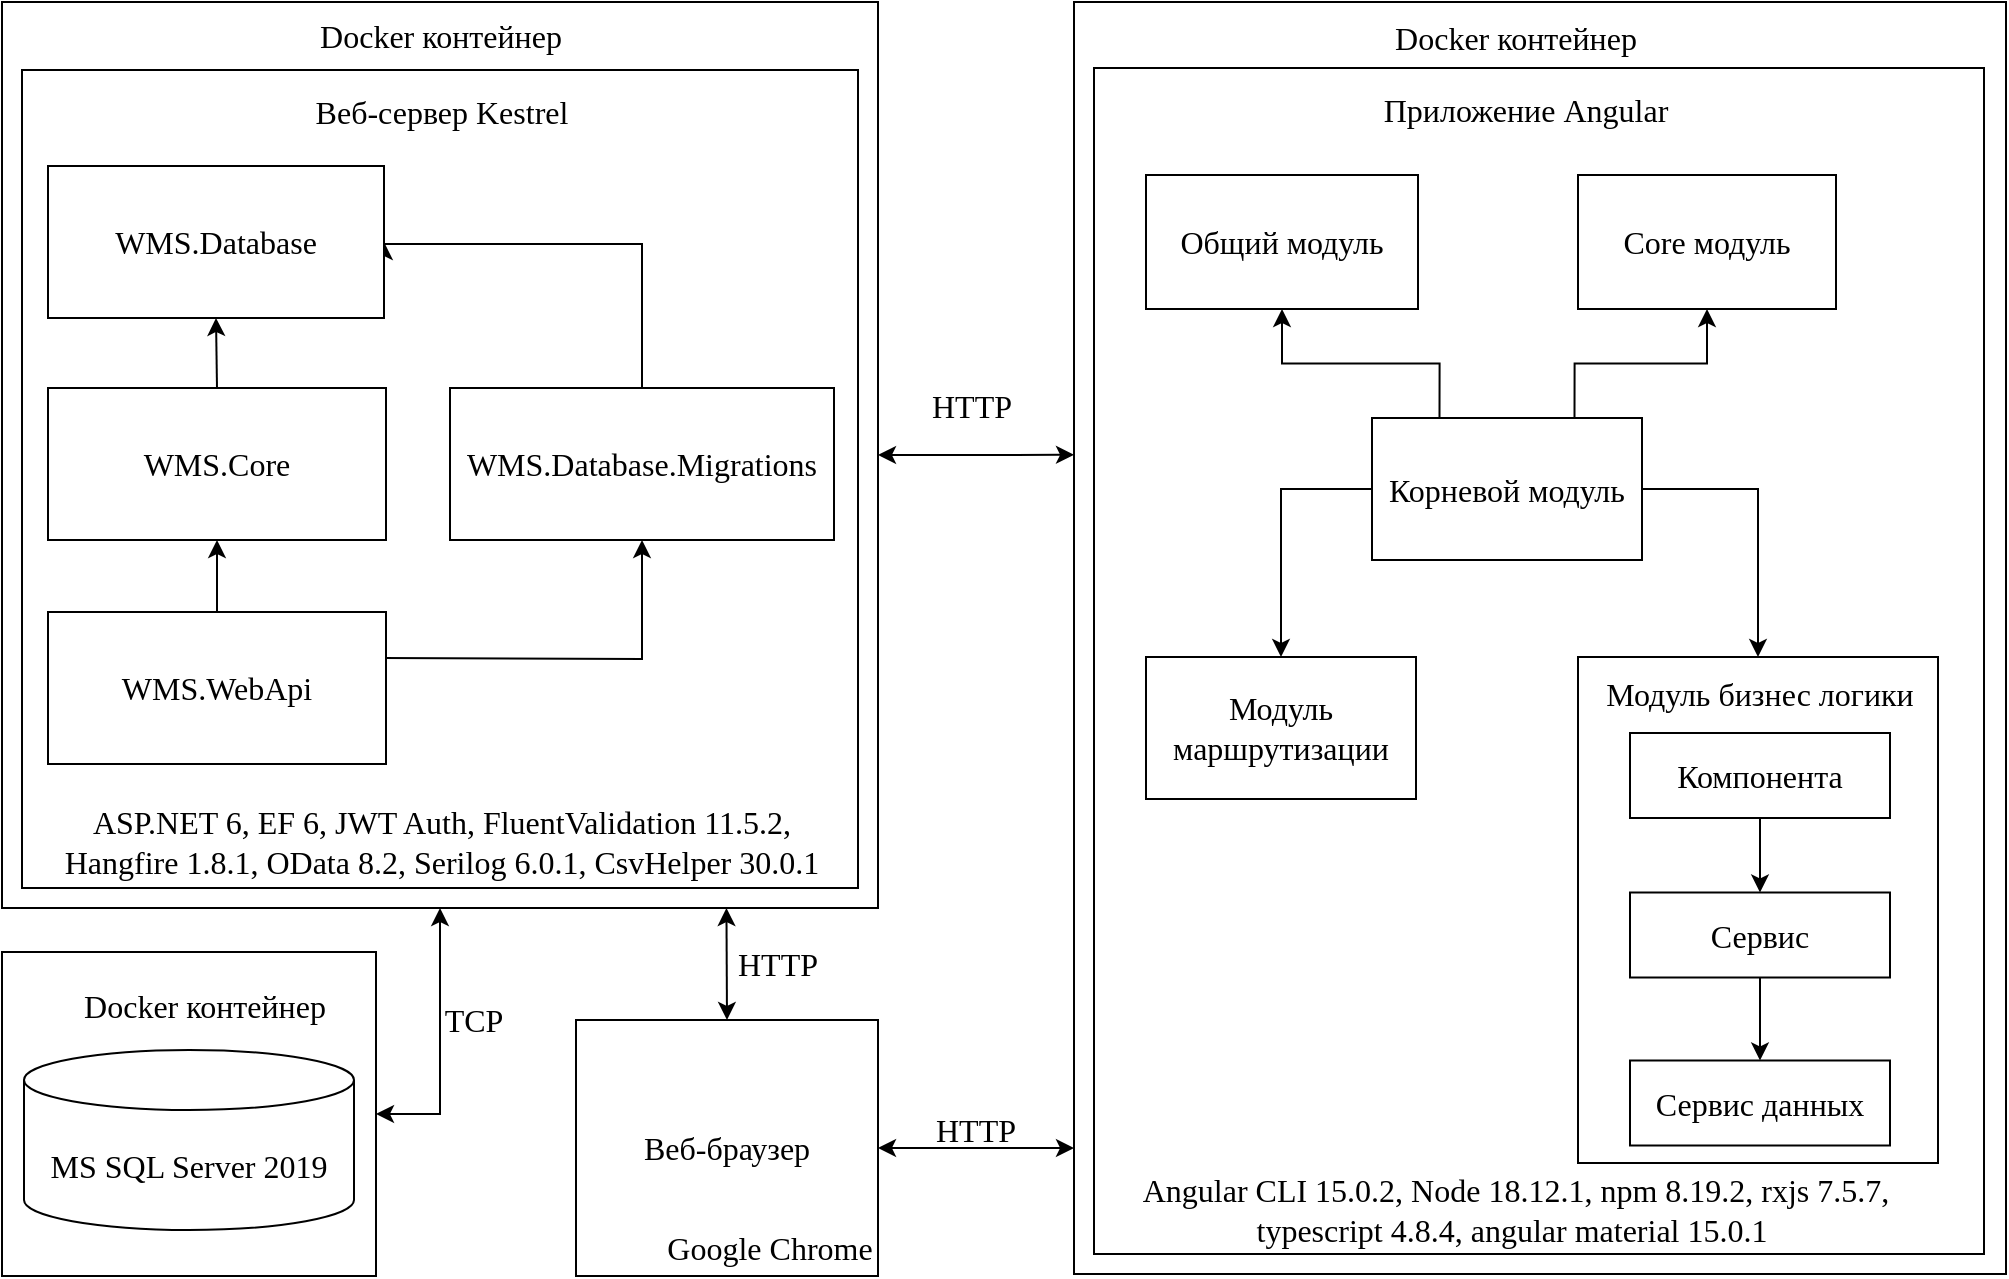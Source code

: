 <mxfile version="21.3.3" type="device">
  <diagram name="Страница 1" id="YgUfaKez4OH0CnSGYcgf">
    <mxGraphModel dx="1790" dy="983" grid="0" gridSize="10" guides="1" tooltips="1" connect="1" arrows="1" fold="1" page="1" pageScale="1" pageWidth="1654" pageHeight="1169" background="none" math="0" shadow="0">
      <root>
        <mxCell id="0" />
        <mxCell id="1" parent="0" />
        <mxCell id="64x0n7IiM4_NmmOd-yNO-16" value="" style="rounded=0;whiteSpace=wrap;html=1;" parent="1" vertex="1">
          <mxGeometry x="326" y="703" width="187" height="162" as="geometry" />
        </mxCell>
        <mxCell id="64x0n7IiM4_NmmOd-yNO-1" value="" style="rounded=0;whiteSpace=wrap;html=1;" parent="1" vertex="1">
          <mxGeometry x="326" y="228" width="438" height="453" as="geometry" />
        </mxCell>
        <mxCell id="64x0n7IiM4_NmmOd-yNO-2" value="" style="rounded=0;whiteSpace=wrap;html=1;" parent="1" vertex="1">
          <mxGeometry x="336" y="262" width="418" height="409" as="geometry" />
        </mxCell>
        <mxCell id="64x0n7IiM4_NmmOd-yNO-7" value="&lt;font face=&quot;Times New Roman&quot; style=&quot;font-size: 16px;&quot;&gt;MS SQL Server 2019&lt;/font&gt;" style="shape=cylinder3;whiteSpace=wrap;html=1;boundedLbl=1;backgroundOutline=1;size=15;" parent="1" vertex="1">
          <mxGeometry x="337" y="752" width="165" height="90" as="geometry" />
        </mxCell>
        <mxCell id="64x0n7IiM4_NmmOd-yNO-10" value="" style="endArrow=classic;html=1;rounded=0;entryX=0.5;entryY=1;entryDx=0;entryDy=0;exitX=0.5;exitY=0;exitDx=0;exitDy=0;" parent="1" source="cO95kbMEwtRn7BLUnHoI-26" target="cO95kbMEwtRn7BLUnHoI-25" edge="1">
          <mxGeometry width="50" height="50" relative="1" as="geometry">
            <mxPoint x="432.34" y="528" as="sourcePoint" />
            <mxPoint x="432.34" y="488" as="targetPoint" />
          </mxGeometry>
        </mxCell>
        <mxCell id="64x0n7IiM4_NmmOd-yNO-11" value="" style="endArrow=classic;html=1;rounded=0;exitX=1;exitY=0.5;exitDx=0;exitDy=0;edgeStyle=orthogonalEdgeStyle;entryX=0.5;entryY=1;entryDx=0;entryDy=0;" parent="1" target="cO95kbMEwtRn7BLUnHoI-24" edge="1">
          <mxGeometry width="50" height="50" relative="1" as="geometry">
            <mxPoint x="516" y="556" as="sourcePoint" />
            <mxPoint x="671" y="512" as="targetPoint" />
          </mxGeometry>
        </mxCell>
        <mxCell id="64x0n7IiM4_NmmOd-yNO-12" value="" style="endArrow=classic;html=1;rounded=0;entryX=1;entryY=0.5;entryDx=0;entryDy=0;exitX=0.5;exitY=0;exitDx=0;exitDy=0;edgeStyle=orthogonalEdgeStyle;" parent="1" source="cO95kbMEwtRn7BLUnHoI-24" target="cO95kbMEwtRn7BLUnHoI-21" edge="1">
          <mxGeometry width="50" height="50" relative="1" as="geometry">
            <mxPoint x="671" y="381" as="sourcePoint" />
            <mxPoint x="516" y="296" as="targetPoint" />
            <Array as="points">
              <mxPoint x="646" y="349" />
              <mxPoint x="517" y="349" />
            </Array>
          </mxGeometry>
        </mxCell>
        <mxCell id="64x0n7IiM4_NmmOd-yNO-13" value="&lt;font style=&quot;font-size: 16px;&quot;&gt;Веб-сервер Kestrel&lt;/font&gt;" style="text;html=1;strokeColor=none;fillColor=none;align=center;verticalAlign=middle;whiteSpace=wrap;rounded=0;fontFamily=Times New Roman;fontSize=16;" parent="1" vertex="1">
          <mxGeometry x="451" y="268" width="190" height="30" as="geometry" />
        </mxCell>
        <mxCell id="64x0n7IiM4_NmmOd-yNO-14" value="&lt;span style=&quot;font-size: 16px;&quot;&gt;&lt;font style=&quot;font-size: 16px;&quot;&gt;ASP.NET 6, EF 6, JWT Auth, FluentValidation 11.5.2, &lt;br style=&quot;font-size: 16px;&quot;&gt;Hangfire 1.8.1, OData 8.2, Serilog 6.0.1, CsvHelper 30.0.1&lt;/font&gt;&lt;/span&gt;" style="text;html=1;strokeColor=none;fillColor=none;align=center;verticalAlign=middle;whiteSpace=wrap;rounded=0;fontFamily=Times New Roman;fontSize=16;" parent="1" vertex="1">
          <mxGeometry x="346" y="633" width="400" height="30" as="geometry" />
        </mxCell>
        <mxCell id="64x0n7IiM4_NmmOd-yNO-15" value="&lt;font style=&quot;font-size: 16px;&quot;&gt;Docker контейнер&lt;/font&gt;" style="text;html=1;strokeColor=none;fillColor=none;align=center;verticalAlign=middle;whiteSpace=wrap;rounded=0;fontFamily=Times New Roman;fontSize=16;" parent="1" vertex="1">
          <mxGeometry x="478.5" y="231" width="133" height="28" as="geometry" />
        </mxCell>
        <mxCell id="64x0n7IiM4_NmmOd-yNO-17" value="&lt;font style=&quot;font-size: 16px;&quot;&gt;Docker контейнер&lt;/font&gt;" style="text;html=1;strokeColor=none;fillColor=none;align=center;verticalAlign=middle;whiteSpace=wrap;rounded=0;fontFamily=Times New Roman;fontSize=16;" parent="1" vertex="1">
          <mxGeometry x="358" y="715" width="138.5" height="30" as="geometry" />
        </mxCell>
        <mxCell id="64x0n7IiM4_NmmOd-yNO-19" value="&lt;font style=&quot;font-size: 16px;&quot;&gt;TCP&lt;/font&gt;" style="text;html=1;strokeColor=none;fillColor=none;align=center;verticalAlign=middle;whiteSpace=wrap;rounded=0;fontFamily=Times New Roman;fontSize=16;" parent="1" vertex="1">
          <mxGeometry x="540" y="722" width="44" height="30" as="geometry" />
        </mxCell>
        <mxCell id="64x0n7IiM4_NmmOd-yNO-20" value="" style="rounded=0;whiteSpace=wrap;html=1;" parent="1" vertex="1">
          <mxGeometry x="862" y="228" width="466" height="636" as="geometry" />
        </mxCell>
        <mxCell id="64x0n7IiM4_NmmOd-yNO-21" value="&lt;font style=&quot;font-size: 16px;&quot;&gt;Docker контейнер&lt;/font&gt;" style="text;html=1;strokeColor=none;fillColor=none;align=center;verticalAlign=middle;whiteSpace=wrap;rounded=0;fontSize=16;fontFamily=Times New Roman;" parent="1" vertex="1">
          <mxGeometry x="988" y="231" width="190" height="30" as="geometry" />
        </mxCell>
        <mxCell id="64x0n7IiM4_NmmOd-yNO-22" value="" style="rounded=0;whiteSpace=wrap;html=1;" parent="1" vertex="1">
          <mxGeometry x="872" y="261" width="445" height="593" as="geometry" />
        </mxCell>
        <mxCell id="64x0n7IiM4_NmmOd-yNO-23" value="&lt;font style=&quot;font-size: 16px;&quot;&gt;Приложение Angular&lt;/font&gt;" style="text;html=1;strokeColor=none;fillColor=none;align=center;verticalAlign=middle;whiteSpace=wrap;rounded=0;fontFamily=Times New Roman;fontSize=16;" parent="1" vertex="1">
          <mxGeometry x="993" y="267" width="190" height="30" as="geometry" />
        </mxCell>
        <mxCell id="64x0n7IiM4_NmmOd-yNO-28" value="" style="rounded=0;whiteSpace=wrap;html=1;" parent="1" vertex="1">
          <mxGeometry x="1114" y="555.5" width="180" height="253" as="geometry" />
        </mxCell>
        <mxCell id="64x0n7IiM4_NmmOd-yNO-29" value="" style="endArrow=classic;html=1;rounded=0;entryX=0.5;entryY=1;entryDx=0;entryDy=0;exitX=0.25;exitY=0;exitDx=0;exitDy=0;edgeStyle=orthogonalEdgeStyle;" parent="1" source="cO95kbMEwtRn7BLUnHoI-33" target="cO95kbMEwtRn7BLUnHoI-29" edge="1">
          <mxGeometry width="50" height="50" relative="1" as="geometry">
            <mxPoint x="934" y="503" as="sourcePoint" />
            <mxPoint x="914" y="418" as="targetPoint" />
          </mxGeometry>
        </mxCell>
        <mxCell id="64x0n7IiM4_NmmOd-yNO-30" value="" style="endArrow=classic;html=1;rounded=0;entryX=0.5;entryY=1;entryDx=0;entryDy=0;exitX=0.75;exitY=0;exitDx=0;exitDy=0;edgeStyle=orthogonalEdgeStyle;" parent="1" source="cO95kbMEwtRn7BLUnHoI-33" target="cO95kbMEwtRn7BLUnHoI-32" edge="1">
          <mxGeometry width="50" height="50" relative="1" as="geometry">
            <mxPoint x="1254.48" y="513.76" as="sourcePoint" />
            <mxPoint x="1284.48" y="428.76" as="targetPoint" />
          </mxGeometry>
        </mxCell>
        <mxCell id="64x0n7IiM4_NmmOd-yNO-31" value="" style="endArrow=classic;html=1;rounded=0;entryX=0.5;entryY=0;entryDx=0;entryDy=0;edgeStyle=orthogonalEdgeStyle;exitX=1;exitY=0.5;exitDx=0;exitDy=0;" parent="1" source="cO95kbMEwtRn7BLUnHoI-33" target="64x0n7IiM4_NmmOd-yNO-28" edge="1">
          <mxGeometry width="50" height="50" relative="1" as="geometry">
            <mxPoint x="1153" y="488" as="sourcePoint" />
            <mxPoint x="1237" y="304" as="targetPoint" />
          </mxGeometry>
        </mxCell>
        <mxCell id="64x0n7IiM4_NmmOd-yNO-32" value="" style="endArrow=classic;html=1;rounded=0;entryX=0.5;entryY=0;entryDx=0;entryDy=0;exitX=0;exitY=0.5;exitDx=0;exitDy=0;edgeStyle=orthogonalEdgeStyle;" parent="1" source="cO95kbMEwtRn7BLUnHoI-33" target="cO95kbMEwtRn7BLUnHoI-34" edge="1">
          <mxGeometry width="50" height="50" relative="1" as="geometry">
            <mxPoint x="988.5" y="464" as="sourcePoint" />
            <mxPoint x="921" y="519" as="targetPoint" />
          </mxGeometry>
        </mxCell>
        <mxCell id="64x0n7IiM4_NmmOd-yNO-34" value="&lt;font style=&quot;font-size: 16px;&quot;&gt;Сервис&lt;/font&gt;" style="rounded=0;whiteSpace=wrap;html=1;fontFamily=Times New Roman;fontSize=16;" parent="1" vertex="1">
          <mxGeometry x="1140" y="673.25" width="130" height="42.5" as="geometry" />
        </mxCell>
        <mxCell id="64x0n7IiM4_NmmOd-yNO-37" value="" style="endArrow=classic;html=1;rounded=0;exitX=0.5;exitY=1;exitDx=0;exitDy=0;edgeStyle=orthogonalEdgeStyle;entryX=0.5;entryY=0;entryDx=0;entryDy=0;" parent="1" source="Dw_NH2WDBEIp38I7gVZT-5" target="64x0n7IiM4_NmmOd-yNO-34" edge="1">
          <mxGeometry width="50" height="50" relative="1" as="geometry">
            <mxPoint x="1346" y="614.75" as="sourcePoint" />
            <mxPoint x="1277" y="614" as="targetPoint" />
          </mxGeometry>
        </mxCell>
        <mxCell id="64x0n7IiM4_NmmOd-yNO-38" value="" style="endArrow=classic;html=1;rounded=0;exitX=0.5;exitY=1;exitDx=0;exitDy=0;edgeStyle=orthogonalEdgeStyle;entryX=0.5;entryY=0;entryDx=0;entryDy=0;" parent="1" source="64x0n7IiM4_NmmOd-yNO-34" target="cO95kbMEwtRn7BLUnHoI-40" edge="1">
          <mxGeometry width="50" height="50" relative="1" as="geometry">
            <mxPoint x="1287" y="597" as="sourcePoint" />
            <mxPoint x="1277" y="707.75" as="targetPoint" />
          </mxGeometry>
        </mxCell>
        <mxCell id="64x0n7IiM4_NmmOd-yNO-40" value="&lt;span style=&quot;font-size: 16px;&quot;&gt;&lt;font style=&quot;font-size: 16px;&quot;&gt;Angular CLI 15.0.2, Node 18.12.1, npm 8.19.2, rxjs 7.5.7, &lt;br style=&quot;font-size: 16px;&quot;&gt;typescript 4.8.4, angular material 15.0.1&amp;nbsp;&lt;/font&gt;&lt;/span&gt;" style="text;html=1;strokeColor=none;fillColor=none;align=center;verticalAlign=middle;whiteSpace=wrap;rounded=0;fontFamily=Times New Roman;fontSize=16;" parent="1" vertex="1">
          <mxGeometry x="885" y="817" width="396" height="30" as="geometry" />
        </mxCell>
        <mxCell id="64x0n7IiM4_NmmOd-yNO-45" value="&lt;span style=&quot;font-size: 16px;&quot;&gt;&lt;font style=&quot;font-size: 16px;&quot;&gt;HTTP&lt;/font&gt;&lt;/span&gt;" style="text;html=1;strokeColor=none;fillColor=none;align=center;verticalAlign=middle;whiteSpace=wrap;rounded=0;fontSize=16;fontFamily=Times New Roman;" parent="1" vertex="1">
          <mxGeometry x="689" y="698" width="50" height="21" as="geometry" />
        </mxCell>
        <mxCell id="64x0n7IiM4_NmmOd-yNO-46" value="&lt;span style=&quot;font-size: 16px;&quot;&gt;&lt;font style=&quot;font-size: 16px;&quot;&gt;HTTP&lt;/font&gt;&lt;/span&gt;" style="text;html=1;strokeColor=none;fillColor=none;align=center;verticalAlign=middle;whiteSpace=wrap;rounded=0;fontFamily=Times New Roman;fontSize=16;" parent="1" vertex="1">
          <mxGeometry x="788" y="782" width="50" height="20" as="geometry" />
        </mxCell>
        <mxCell id="64x0n7IiM4_NmmOd-yNO-48" value="&lt;span style=&quot;font-size: 16px;&quot;&gt;&lt;font style=&quot;font-size: 16px;&quot;&gt;HTTP&lt;/font&gt;&lt;/span&gt;" style="text;html=1;strokeColor=none;fillColor=none;align=center;verticalAlign=middle;whiteSpace=wrap;rounded=0;fontSize=16;fontFamily=Times New Roman;" parent="1" vertex="1">
          <mxGeometry x="776" y="415" width="70" height="30" as="geometry" />
        </mxCell>
        <mxCell id="fWmRGBT9L08BWm6hRDDx-1" value="" style="endArrow=classic;startArrow=classic;html=1;rounded=0;exitX=1;exitY=0.5;exitDx=0;exitDy=0;entryX=0;entryY=0.356;entryDx=0;entryDy=0;entryPerimeter=0;" parent="1" source="64x0n7IiM4_NmmOd-yNO-1" target="64x0n7IiM4_NmmOd-yNO-20" edge="1">
          <mxGeometry width="50" height="50" relative="1" as="geometry">
            <mxPoint x="798" y="523" as="sourcePoint" />
            <mxPoint x="823" y="498" as="targetPoint" />
          </mxGeometry>
        </mxCell>
        <mxCell id="fWmRGBT9L08BWm6hRDDx-2" value="" style="endArrow=classic;startArrow=classic;html=1;rounded=0;exitX=1;exitY=0.5;exitDx=0;exitDy=0;entryX=0;entryY=0.901;entryDx=0;entryDy=0;entryPerimeter=0;" parent="1" source="cO95kbMEwtRn7BLUnHoI-36" target="64x0n7IiM4_NmmOd-yNO-20" edge="1">
          <mxGeometry width="50" height="50" relative="1" as="geometry">
            <mxPoint x="806" y="831" as="sourcePoint" />
            <mxPoint x="836" y="875" as="targetPoint" />
          </mxGeometry>
        </mxCell>
        <mxCell id="fWmRGBT9L08BWm6hRDDx-3" value="" style="endArrow=classic;startArrow=classic;html=1;rounded=0;exitX=0.827;exitY=1;exitDx=0;exitDy=0;entryX=0.5;entryY=0;entryDx=0;entryDy=0;exitPerimeter=0;" parent="1" source="64x0n7IiM4_NmmOd-yNO-1" target="cO95kbMEwtRn7BLUnHoI-36" edge="1">
          <mxGeometry width="50" height="50" relative="1" as="geometry">
            <mxPoint x="630" y="705" as="sourcePoint" />
            <mxPoint x="546" y="741" as="targetPoint" />
          </mxGeometry>
        </mxCell>
        <mxCell id="fWmRGBT9L08BWm6hRDDx-4" value="" style="endArrow=classic;startArrow=classic;html=1;rounded=0;exitX=1;exitY=0.5;exitDx=0;exitDy=0;entryX=0.5;entryY=1;entryDx=0;entryDy=0;edgeStyle=orthogonalEdgeStyle;" parent="1" source="64x0n7IiM4_NmmOd-yNO-16" target="64x0n7IiM4_NmmOd-yNO-1" edge="1">
          <mxGeometry width="50" height="50" relative="1" as="geometry">
            <mxPoint x="109" y="445" as="sourcePoint" />
            <mxPoint x="593" y="799" as="targetPoint" />
          </mxGeometry>
        </mxCell>
        <mxCell id="cO95kbMEwtRn7BLUnHoI-21" value="&lt;font style=&quot;font-size: 16px;&quot;&gt;WMS.Database&lt;/font&gt;" style="rounded=0;whiteSpace=wrap;html=1;fontFamily=Times New Roman;fontSize=16;" parent="1" vertex="1">
          <mxGeometry x="349" y="310" width="168" height="76" as="geometry" />
        </mxCell>
        <mxCell id="cO95kbMEwtRn7BLUnHoI-24" value="&lt;font style=&quot;font-size: 16px;&quot;&gt;WMS.Database.Migrations&lt;/font&gt;" style="rounded=0;whiteSpace=wrap;html=1;fontFamily=Times New Roman;fontSize=16;" parent="1" vertex="1">
          <mxGeometry x="550" y="421" width="192" height="76" as="geometry" />
        </mxCell>
        <mxCell id="cO95kbMEwtRn7BLUnHoI-25" value="&lt;font style=&quot;font-size: 16px;&quot;&gt;WMS.Core&lt;/font&gt;" style="rounded=0;whiteSpace=wrap;html=1;fontFamily=Times New Roman;fontSize=16;" parent="1" vertex="1">
          <mxGeometry x="349" y="421" width="169" height="76" as="geometry" />
        </mxCell>
        <mxCell id="cO95kbMEwtRn7BLUnHoI-26" value="&lt;font style=&quot;font-size: 16px;&quot;&gt;WMS.WebApi&lt;/font&gt;" style="rounded=0;whiteSpace=wrap;html=1;fontFamily=Times New Roman;fontSize=16;" parent="1" vertex="1">
          <mxGeometry x="349" y="533" width="169" height="76" as="geometry" />
        </mxCell>
        <mxCell id="cO95kbMEwtRn7BLUnHoI-29" value="&lt;font style=&quot;font-size: 16px;&quot;&gt;Общий модуль&lt;/font&gt;" style="rounded=0;whiteSpace=wrap;html=1;fontSize=16;fontFamily=Times New Roman;" parent="1" vertex="1">
          <mxGeometry x="898" y="314.5" width="136" height="67" as="geometry" />
        </mxCell>
        <mxCell id="cO95kbMEwtRn7BLUnHoI-32" value="&lt;span style=&quot;font-size: 16px;&quot;&gt;Core модуль&lt;/span&gt;" style="rounded=0;whiteSpace=wrap;html=1;fontSize=16;fontFamily=Times New Roman;" parent="1" vertex="1">
          <mxGeometry x="1114" y="314.5" width="129" height="67" as="geometry" />
        </mxCell>
        <mxCell id="cO95kbMEwtRn7BLUnHoI-33" value="&lt;font style=&quot;font-size: 16px;&quot;&gt;Корневой модуль&lt;/font&gt;" style="rounded=0;whiteSpace=wrap;html=1;fontFamily=Times New Roman;fontSize=16;" parent="1" vertex="1">
          <mxGeometry x="1011" y="436" width="135" height="71" as="geometry" />
        </mxCell>
        <mxCell id="cO95kbMEwtRn7BLUnHoI-34" value="&lt;font style=&quot;font-size: 16px;&quot;&gt;Модуль маршрутизации&lt;/font&gt;" style="rounded=0;whiteSpace=wrap;html=1;fontFamily=Times New Roman;fontSize=16;" parent="1" vertex="1">
          <mxGeometry x="898" y="555.5" width="135" height="71" as="geometry" />
        </mxCell>
        <mxCell id="cO95kbMEwtRn7BLUnHoI-36" value="&lt;font style=&quot;font-size: 16px;&quot;&gt;Веб-браузер&lt;/font&gt;" style="rounded=0;whiteSpace=wrap;html=1;fontFamily=Times New Roman;fontSize=16;" parent="1" vertex="1">
          <mxGeometry x="613" y="737" width="151" height="128" as="geometry" />
        </mxCell>
        <mxCell id="cO95kbMEwtRn7BLUnHoI-37" value="&lt;span style=&quot;font-size: 16px;&quot;&gt;&lt;font face=&quot;Times New Roman&quot;&gt;Google Chrome&lt;/font&gt;&lt;/span&gt;" style="text;html=1;strokeColor=none;fillColor=none;align=center;verticalAlign=middle;whiteSpace=wrap;rounded=0;" parent="1" vertex="1">
          <mxGeometry x="656" y="837" width="108" height="27" as="geometry" />
        </mxCell>
        <mxCell id="cO95kbMEwtRn7BLUnHoI-40" value="&lt;font style=&quot;font-size: 16px;&quot;&gt;Сервис данных&lt;/font&gt;" style="rounded=0;whiteSpace=wrap;html=1;fontFamily=Times New Roman;fontSize=16;" parent="1" vertex="1">
          <mxGeometry x="1140" y="757.25" width="130" height="42.5" as="geometry" />
        </mxCell>
        <mxCell id="Dw_NH2WDBEIp38I7gVZT-1" value="" style="endArrow=classic;html=1;rounded=0;entryX=0.5;entryY=1;entryDx=0;entryDy=0;exitX=0.5;exitY=0;exitDx=0;exitDy=0;" edge="1" parent="1" source="cO95kbMEwtRn7BLUnHoI-25" target="cO95kbMEwtRn7BLUnHoI-21">
          <mxGeometry width="50" height="50" relative="1" as="geometry">
            <mxPoint x="433.31" y="419" as="sourcePoint" />
            <mxPoint x="433.31" y="383" as="targetPoint" />
          </mxGeometry>
        </mxCell>
        <mxCell id="Dw_NH2WDBEIp38I7gVZT-4" value="&lt;font style=&quot;font-size: 16px;&quot;&gt;Модуль бизнес логики&lt;/font&gt;" style="text;html=1;strokeColor=none;fillColor=none;align=center;verticalAlign=middle;whiteSpace=wrap;rounded=0;fontFamily=Times New Roman;fontSize=16;" vertex="1" parent="1">
          <mxGeometry x="1125" y="558.5" width="160" height="30" as="geometry" />
        </mxCell>
        <mxCell id="Dw_NH2WDBEIp38I7gVZT-5" value="&lt;font style=&quot;font-size: 16px;&quot;&gt;Компонента&lt;/font&gt;" style="rounded=0;whiteSpace=wrap;html=1;fontFamily=Times New Roman;fontSize=16;" vertex="1" parent="1">
          <mxGeometry x="1140" y="593.5" width="130" height="42.5" as="geometry" />
        </mxCell>
      </root>
    </mxGraphModel>
  </diagram>
</mxfile>
